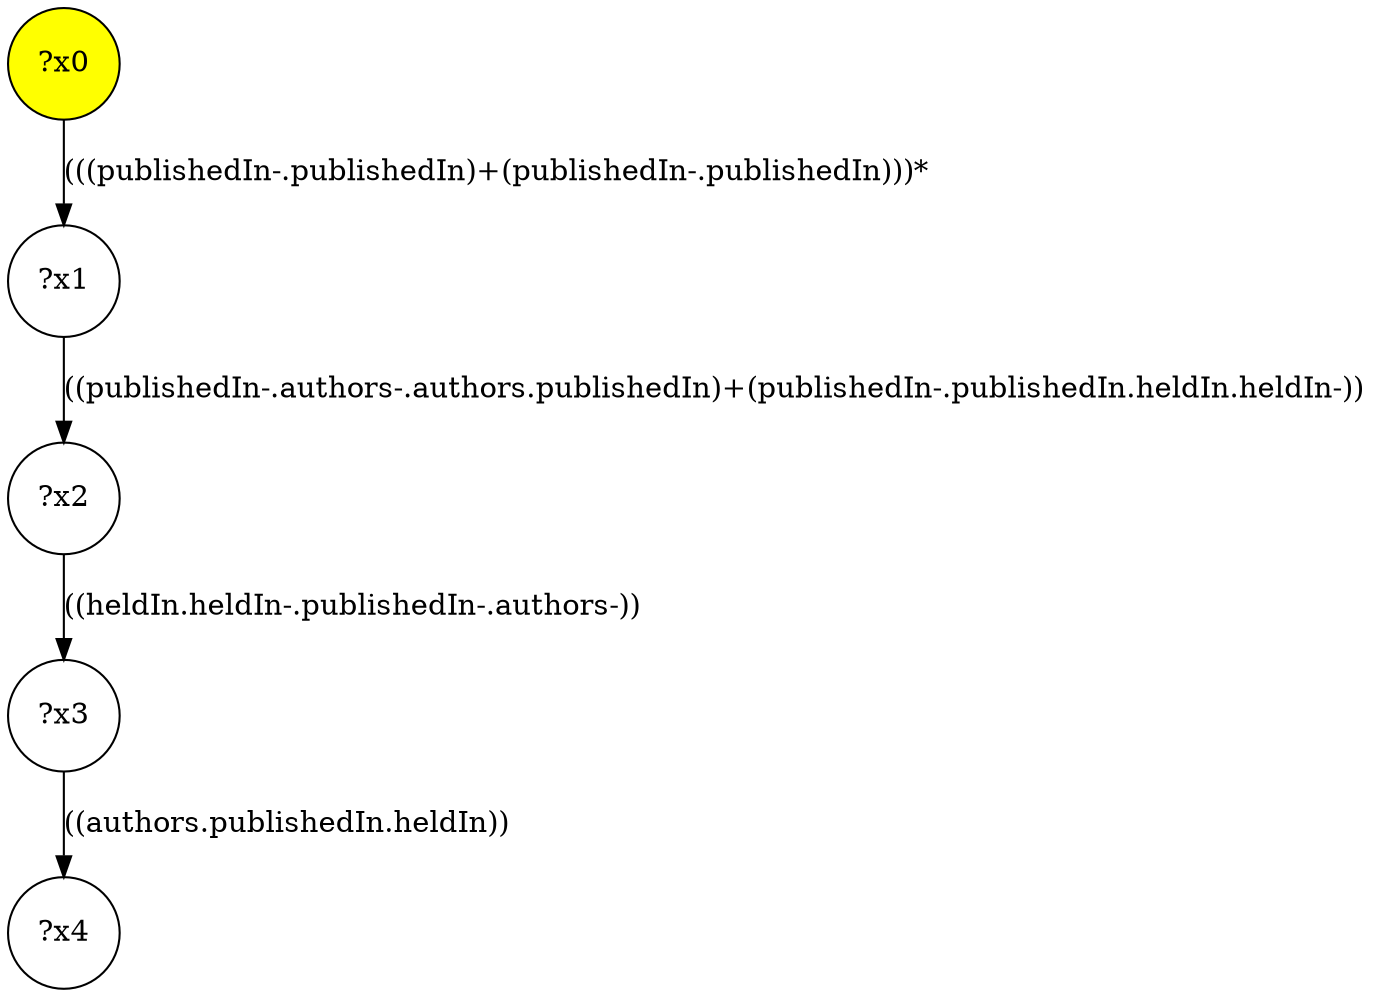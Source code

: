 digraph g {
	x0 [fillcolor="yellow", style="filled," shape=circle, label="?x0"];
	x1 [shape=circle, label="?x1"];
	x0 -> x1 [label="(((publishedIn-.publishedIn)+(publishedIn-.publishedIn)))*"];
	x2 [shape=circle, label="?x2"];
	x1 -> x2 [label="((publishedIn-.authors-.authors.publishedIn)+(publishedIn-.publishedIn.heldIn.heldIn-))"];
	x3 [shape=circle, label="?x3"];
	x2 -> x3 [label="((heldIn.heldIn-.publishedIn-.authors-))"];
	x4 [shape=circle, label="?x4"];
	x3 -> x4 [label="((authors.publishedIn.heldIn))"];
}
